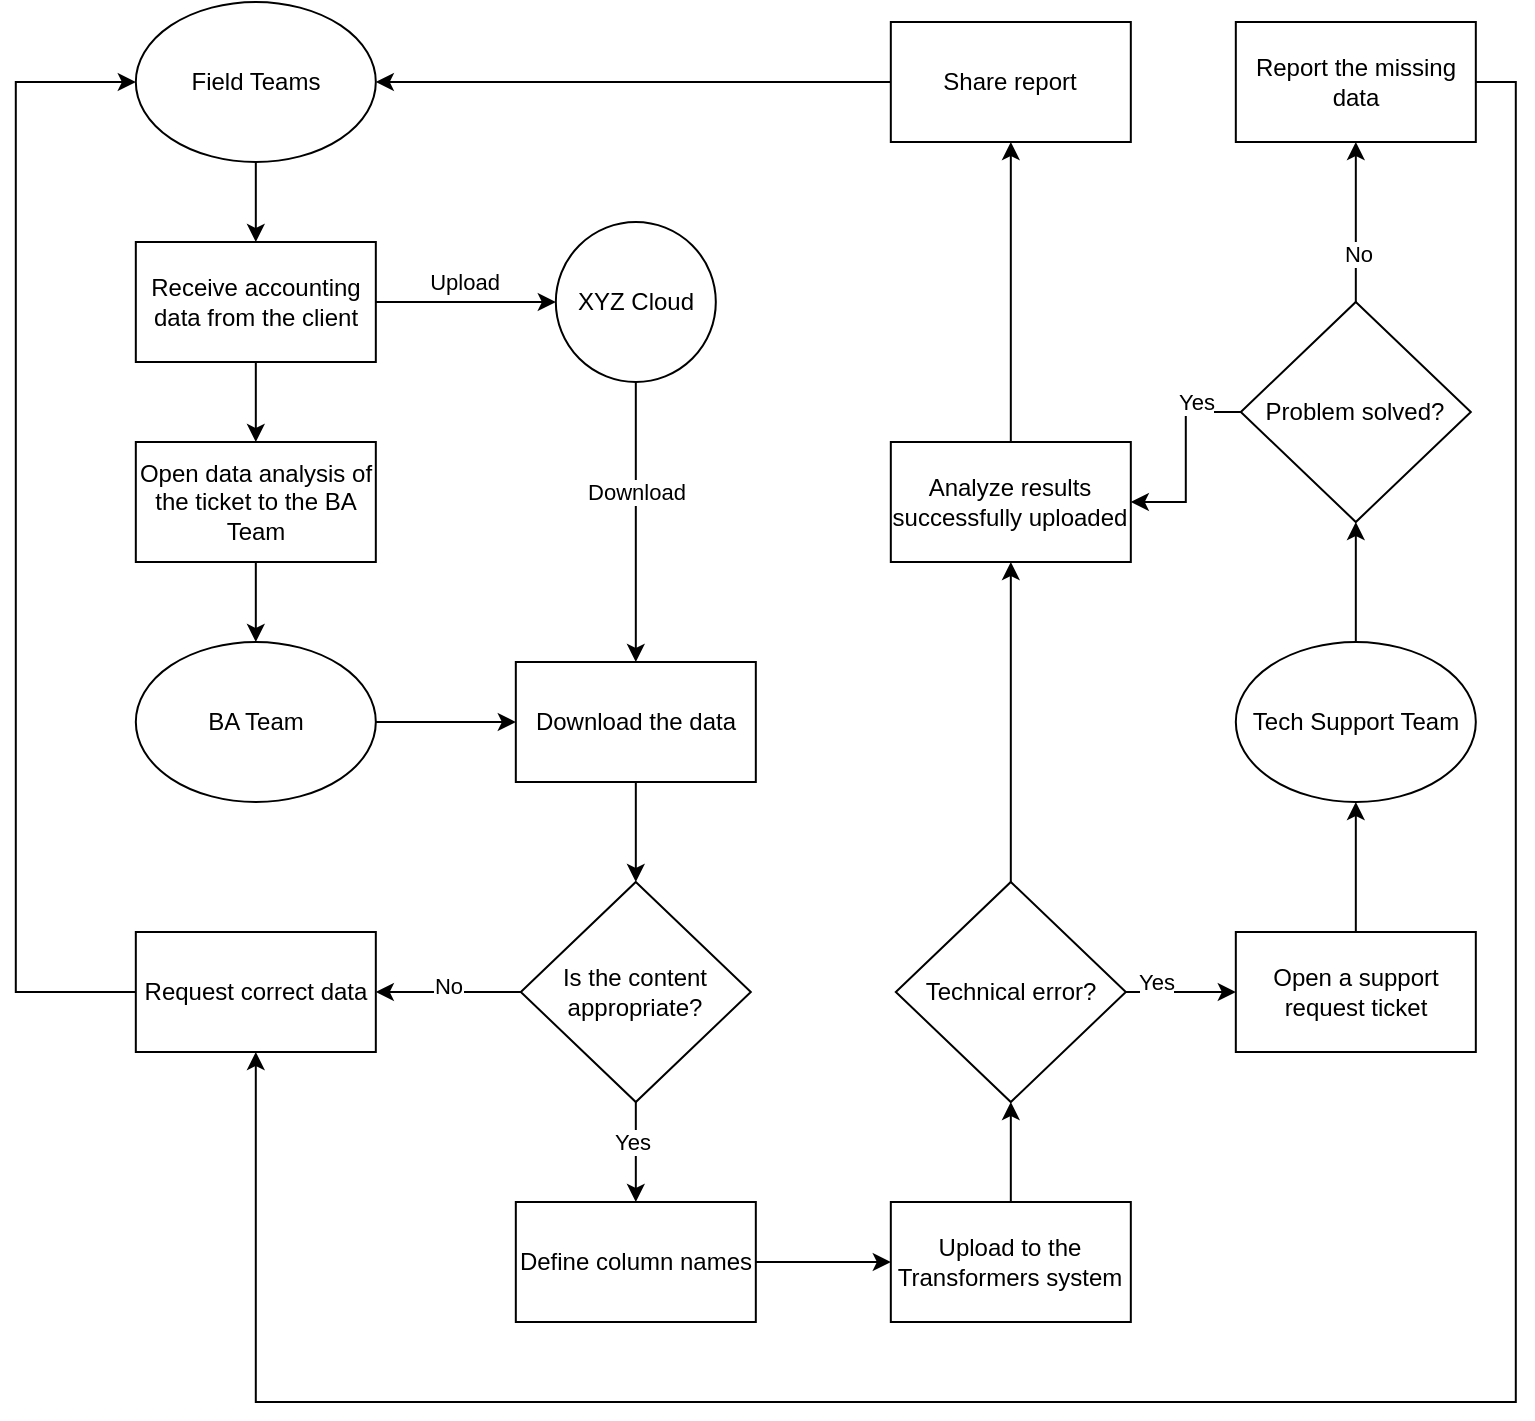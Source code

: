 <mxfile version="28.2.5">
  <diagram name="Sayfa -1" id="5lqfMB0ooORdBQcRT-72">
    <mxGraphModel dx="1293" dy="987" grid="1" gridSize="10" guides="1" tooltips="1" connect="1" arrows="1" fold="1" page="1" pageScale="1" pageWidth="827" pageHeight="1169" math="0" shadow="0">
      <root>
        <mxCell id="0" />
        <mxCell id="1" parent="0" />
        <mxCell id="wqkCVG58VW1PennuWrEi-4" style="edgeStyle=orthogonalEdgeStyle;rounded=0;orthogonalLoop=1;jettySize=auto;html=1;" edge="1" parent="1" source="wqkCVG58VW1PennuWrEi-1" target="wqkCVG58VW1PennuWrEi-3">
          <mxGeometry relative="1" as="geometry" />
        </mxCell>
        <mxCell id="wqkCVG58VW1PennuWrEi-1" value="Field Teams" style="ellipse;whiteSpace=wrap;html=1;" vertex="1" parent="1">
          <mxGeometry x="98.91" y="60" width="120" height="80" as="geometry" />
        </mxCell>
        <mxCell id="wqkCVG58VW1PennuWrEi-13" style="edgeStyle=orthogonalEdgeStyle;rounded=0;orthogonalLoop=1;jettySize=auto;html=1;" edge="1" parent="1" source="wqkCVG58VW1PennuWrEi-2" target="wqkCVG58VW1PennuWrEi-11">
          <mxGeometry relative="1" as="geometry" />
        </mxCell>
        <mxCell id="wqkCVG58VW1PennuWrEi-14" value="Download" style="edgeLabel;html=1;align=center;verticalAlign=middle;resizable=0;points=[];" vertex="1" connectable="0" parent="wqkCVG58VW1PennuWrEi-13">
          <mxGeometry x="-0.214" relative="1" as="geometry">
            <mxPoint as="offset" />
          </mxGeometry>
        </mxCell>
        <mxCell id="wqkCVG58VW1PennuWrEi-2" value="XYZ Cloud" style="ellipse;whiteSpace=wrap;html=1;aspect=fixed;" vertex="1" parent="1">
          <mxGeometry x="308.91" y="170" width="80" height="80" as="geometry" />
        </mxCell>
        <mxCell id="wqkCVG58VW1PennuWrEi-5" style="edgeStyle=orthogonalEdgeStyle;rounded=0;orthogonalLoop=1;jettySize=auto;html=1;" edge="1" parent="1" source="wqkCVG58VW1PennuWrEi-3" target="wqkCVG58VW1PennuWrEi-2">
          <mxGeometry relative="1" as="geometry" />
        </mxCell>
        <mxCell id="wqkCVG58VW1PennuWrEi-6" value="Upload" style="edgeLabel;html=1;align=center;verticalAlign=middle;resizable=0;points=[];" vertex="1" connectable="0" parent="wqkCVG58VW1PennuWrEi-5">
          <mxGeometry x="-0.025" y="2" relative="1" as="geometry">
            <mxPoint y="-8" as="offset" />
          </mxGeometry>
        </mxCell>
        <mxCell id="wqkCVG58VW1PennuWrEi-8" style="edgeStyle=orthogonalEdgeStyle;rounded=0;orthogonalLoop=1;jettySize=auto;html=1;" edge="1" parent="1" source="wqkCVG58VW1PennuWrEi-3" target="wqkCVG58VW1PennuWrEi-7">
          <mxGeometry relative="1" as="geometry" />
        </mxCell>
        <mxCell id="wqkCVG58VW1PennuWrEi-3" value="Receive accounting data from the client" style="rounded=0;whiteSpace=wrap;html=1;" vertex="1" parent="1">
          <mxGeometry x="98.91" y="180" width="120" height="60" as="geometry" />
        </mxCell>
        <mxCell id="wqkCVG58VW1PennuWrEi-10" style="edgeStyle=orthogonalEdgeStyle;rounded=0;orthogonalLoop=1;jettySize=auto;html=1;" edge="1" parent="1" source="wqkCVG58VW1PennuWrEi-7" target="wqkCVG58VW1PennuWrEi-9">
          <mxGeometry relative="1" as="geometry" />
        </mxCell>
        <mxCell id="wqkCVG58VW1PennuWrEi-7" value="Open data analysis of the ticket to the BA Team" style="rounded=0;whiteSpace=wrap;html=1;" vertex="1" parent="1">
          <mxGeometry x="98.91" y="280" width="120" height="60" as="geometry" />
        </mxCell>
        <mxCell id="wqkCVG58VW1PennuWrEi-12" style="edgeStyle=orthogonalEdgeStyle;rounded=0;orthogonalLoop=1;jettySize=auto;html=1;" edge="1" parent="1" source="wqkCVG58VW1PennuWrEi-9" target="wqkCVG58VW1PennuWrEi-11">
          <mxGeometry relative="1" as="geometry" />
        </mxCell>
        <mxCell id="wqkCVG58VW1PennuWrEi-9" value="BA Team" style="ellipse;whiteSpace=wrap;html=1;" vertex="1" parent="1">
          <mxGeometry x="98.91" y="380" width="120" height="80" as="geometry" />
        </mxCell>
        <mxCell id="wqkCVG58VW1PennuWrEi-16" style="edgeStyle=orthogonalEdgeStyle;rounded=0;orthogonalLoop=1;jettySize=auto;html=1;" edge="1" parent="1" source="wqkCVG58VW1PennuWrEi-11" target="wqkCVG58VW1PennuWrEi-15">
          <mxGeometry relative="1" as="geometry" />
        </mxCell>
        <mxCell id="wqkCVG58VW1PennuWrEi-11" value="Download the data" style="rounded=0;whiteSpace=wrap;html=1;" vertex="1" parent="1">
          <mxGeometry x="288.91" y="390" width="120" height="60" as="geometry" />
        </mxCell>
        <mxCell id="wqkCVG58VW1PennuWrEi-18" style="edgeStyle=orthogonalEdgeStyle;rounded=0;orthogonalLoop=1;jettySize=auto;html=1;" edge="1" parent="1" source="wqkCVG58VW1PennuWrEi-15" target="wqkCVG58VW1PennuWrEi-17">
          <mxGeometry relative="1" as="geometry" />
        </mxCell>
        <mxCell id="wqkCVG58VW1PennuWrEi-19" value="Yes" style="edgeLabel;html=1;align=center;verticalAlign=middle;resizable=0;points=[];" vertex="1" connectable="0" parent="wqkCVG58VW1PennuWrEi-18">
          <mxGeometry x="-0.2" y="-2" relative="1" as="geometry">
            <mxPoint as="offset" />
          </mxGeometry>
        </mxCell>
        <mxCell id="wqkCVG58VW1PennuWrEi-21" style="edgeStyle=orthogonalEdgeStyle;rounded=0;orthogonalLoop=1;jettySize=auto;html=1;" edge="1" parent="1" source="wqkCVG58VW1PennuWrEi-15" target="wqkCVG58VW1PennuWrEi-20">
          <mxGeometry relative="1" as="geometry" />
        </mxCell>
        <mxCell id="wqkCVG58VW1PennuWrEi-22" value="No" style="edgeLabel;html=1;align=center;verticalAlign=middle;resizable=0;points=[];" vertex="1" connectable="0" parent="wqkCVG58VW1PennuWrEi-21">
          <mxGeometry x="0.035" y="-3" relative="1" as="geometry">
            <mxPoint x="1" as="offset" />
          </mxGeometry>
        </mxCell>
        <mxCell id="wqkCVG58VW1PennuWrEi-15" value="Is the content appropriate?" style="rhombus;whiteSpace=wrap;html=1;" vertex="1" parent="1">
          <mxGeometry x="291.41" y="500" width="115" height="110" as="geometry" />
        </mxCell>
        <mxCell id="wqkCVG58VW1PennuWrEi-31" style="edgeStyle=orthogonalEdgeStyle;rounded=0;orthogonalLoop=1;jettySize=auto;html=1;" edge="1" parent="1" source="wqkCVG58VW1PennuWrEi-17" target="wqkCVG58VW1PennuWrEi-29">
          <mxGeometry relative="1" as="geometry" />
        </mxCell>
        <mxCell id="wqkCVG58VW1PennuWrEi-17" value="Define column names" style="rounded=0;whiteSpace=wrap;html=1;" vertex="1" parent="1">
          <mxGeometry x="288.91" y="660" width="120" height="60" as="geometry" />
        </mxCell>
        <mxCell id="wqkCVG58VW1PennuWrEi-23" style="edgeStyle=orthogonalEdgeStyle;rounded=0;orthogonalLoop=1;jettySize=auto;html=1;" edge="1" parent="1" source="wqkCVG58VW1PennuWrEi-20" target="wqkCVG58VW1PennuWrEi-1">
          <mxGeometry relative="1" as="geometry">
            <Array as="points">
              <mxPoint x="38.91" y="555" />
              <mxPoint x="38.91" y="100" />
            </Array>
          </mxGeometry>
        </mxCell>
        <mxCell id="wqkCVG58VW1PennuWrEi-20" value="Request correct data" style="rounded=0;whiteSpace=wrap;html=1;" vertex="1" parent="1">
          <mxGeometry x="98.91" y="525" width="120" height="60" as="geometry" />
        </mxCell>
        <mxCell id="wqkCVG58VW1PennuWrEi-34" style="edgeStyle=orthogonalEdgeStyle;rounded=0;orthogonalLoop=1;jettySize=auto;html=1;" edge="1" parent="1" source="wqkCVG58VW1PennuWrEi-24" target="wqkCVG58VW1PennuWrEi-33">
          <mxGeometry relative="1" as="geometry" />
        </mxCell>
        <mxCell id="wqkCVG58VW1PennuWrEi-35" value="Yes" style="edgeLabel;html=1;align=center;verticalAlign=middle;resizable=0;points=[];" vertex="1" connectable="0" parent="wqkCVG58VW1PennuWrEi-34">
          <mxGeometry x="-0.091" y="1" relative="1" as="geometry">
            <mxPoint x="-10" y="-4" as="offset" />
          </mxGeometry>
        </mxCell>
        <mxCell id="wqkCVG58VW1PennuWrEi-38" style="edgeStyle=orthogonalEdgeStyle;rounded=0;orthogonalLoop=1;jettySize=auto;html=1;" edge="1" parent="1" source="wqkCVG58VW1PennuWrEi-24" target="wqkCVG58VW1PennuWrEi-37">
          <mxGeometry relative="1" as="geometry" />
        </mxCell>
        <mxCell id="wqkCVG58VW1PennuWrEi-24" value="Technical error?" style="rhombus;whiteSpace=wrap;html=1;" vertex="1" parent="1">
          <mxGeometry x="478.91" y="500" width="115" height="110" as="geometry" />
        </mxCell>
        <mxCell id="wqkCVG58VW1PennuWrEi-43" style="edgeStyle=orthogonalEdgeStyle;rounded=0;orthogonalLoop=1;jettySize=auto;html=1;" edge="1" parent="1" source="wqkCVG58VW1PennuWrEi-26" target="wqkCVG58VW1PennuWrEi-42">
          <mxGeometry relative="1" as="geometry" />
        </mxCell>
        <mxCell id="wqkCVG58VW1PennuWrEi-26" value="Tech Support Team" style="ellipse;whiteSpace=wrap;html=1;" vertex="1" parent="1">
          <mxGeometry x="648.91" y="380" width="120" height="80" as="geometry" />
        </mxCell>
        <mxCell id="wqkCVG58VW1PennuWrEi-32" style="edgeStyle=orthogonalEdgeStyle;rounded=0;orthogonalLoop=1;jettySize=auto;html=1;" edge="1" parent="1" source="wqkCVG58VW1PennuWrEi-29" target="wqkCVG58VW1PennuWrEi-24">
          <mxGeometry relative="1" as="geometry" />
        </mxCell>
        <mxCell id="wqkCVG58VW1PennuWrEi-29" value="Upload to the Transformers system" style="rounded=0;whiteSpace=wrap;html=1;" vertex="1" parent="1">
          <mxGeometry x="476.41" y="660" width="120" height="60" as="geometry" />
        </mxCell>
        <mxCell id="wqkCVG58VW1PennuWrEi-36" style="edgeStyle=orthogonalEdgeStyle;rounded=0;orthogonalLoop=1;jettySize=auto;html=1;" edge="1" parent="1" source="wqkCVG58VW1PennuWrEi-33" target="wqkCVG58VW1PennuWrEi-26">
          <mxGeometry relative="1" as="geometry" />
        </mxCell>
        <mxCell id="wqkCVG58VW1PennuWrEi-33" value="Open a support request ticket" style="rounded=0;whiteSpace=wrap;html=1;" vertex="1" parent="1">
          <mxGeometry x="648.91" y="525" width="120" height="60" as="geometry" />
        </mxCell>
        <mxCell id="wqkCVG58VW1PennuWrEi-37" value="Analyze results successfully uploaded" style="rounded=0;whiteSpace=wrap;html=1;" vertex="1" parent="1">
          <mxGeometry x="476.41" y="280" width="120" height="60" as="geometry" />
        </mxCell>
        <mxCell id="wqkCVG58VW1PennuWrEi-41" style="edgeStyle=orthogonalEdgeStyle;rounded=0;orthogonalLoop=1;jettySize=auto;html=1;" edge="1" parent="1" source="wqkCVG58VW1PennuWrEi-39" target="wqkCVG58VW1PennuWrEi-1">
          <mxGeometry relative="1" as="geometry" />
        </mxCell>
        <mxCell id="wqkCVG58VW1PennuWrEi-39" value="Share report" style="rounded=0;whiteSpace=wrap;html=1;" vertex="1" parent="1">
          <mxGeometry x="476.41" y="70" width="120" height="60" as="geometry" />
        </mxCell>
        <mxCell id="wqkCVG58VW1PennuWrEi-40" style="edgeStyle=orthogonalEdgeStyle;rounded=0;orthogonalLoop=1;jettySize=auto;html=1;" edge="1" parent="1" source="wqkCVG58VW1PennuWrEi-37" target="wqkCVG58VW1PennuWrEi-39">
          <mxGeometry relative="1" as="geometry" />
        </mxCell>
        <mxCell id="wqkCVG58VW1PennuWrEi-45" style="edgeStyle=orthogonalEdgeStyle;rounded=0;orthogonalLoop=1;jettySize=auto;html=1;" edge="1" parent="1" source="wqkCVG58VW1PennuWrEi-42" target="wqkCVG58VW1PennuWrEi-37">
          <mxGeometry relative="1" as="geometry" />
        </mxCell>
        <mxCell id="wqkCVG58VW1PennuWrEi-46" value="Yes" style="edgeLabel;html=1;align=center;verticalAlign=middle;resizable=0;points=[];" vertex="1" connectable="0" parent="wqkCVG58VW1PennuWrEi-45">
          <mxGeometry x="-0.39" y="2" relative="1" as="geometry">
            <mxPoint x="3" y="-8" as="offset" />
          </mxGeometry>
        </mxCell>
        <mxCell id="wqkCVG58VW1PennuWrEi-47" style="edgeStyle=orthogonalEdgeStyle;rounded=0;orthogonalLoop=1;jettySize=auto;html=1;" edge="1" parent="1" source="wqkCVG58VW1PennuWrEi-42" target="wqkCVG58VW1PennuWrEi-44">
          <mxGeometry relative="1" as="geometry" />
        </mxCell>
        <mxCell id="wqkCVG58VW1PennuWrEi-48" value="No" style="edgeLabel;html=1;align=center;verticalAlign=middle;resizable=0;points=[];" vertex="1" connectable="0" parent="wqkCVG58VW1PennuWrEi-47">
          <mxGeometry x="-0.4" y="-1" relative="1" as="geometry">
            <mxPoint as="offset" />
          </mxGeometry>
        </mxCell>
        <mxCell id="wqkCVG58VW1PennuWrEi-42" value="Problem solved?" style="rhombus;whiteSpace=wrap;html=1;" vertex="1" parent="1">
          <mxGeometry x="651.41" y="210" width="115" height="110" as="geometry" />
        </mxCell>
        <mxCell id="wqkCVG58VW1PennuWrEi-49" style="edgeStyle=orthogonalEdgeStyle;rounded=0;orthogonalLoop=1;jettySize=auto;html=1;" edge="1" parent="1" source="wqkCVG58VW1PennuWrEi-44" target="wqkCVG58VW1PennuWrEi-20">
          <mxGeometry relative="1" as="geometry">
            <Array as="points">
              <mxPoint x="788.91" y="100" />
              <mxPoint x="788.91" y="760" />
              <mxPoint x="158.91" y="760" />
            </Array>
          </mxGeometry>
        </mxCell>
        <mxCell id="wqkCVG58VW1PennuWrEi-44" value="Report the missing data" style="rounded=0;whiteSpace=wrap;html=1;" vertex="1" parent="1">
          <mxGeometry x="648.91" y="70" width="120" height="60" as="geometry" />
        </mxCell>
      </root>
    </mxGraphModel>
  </diagram>
</mxfile>
